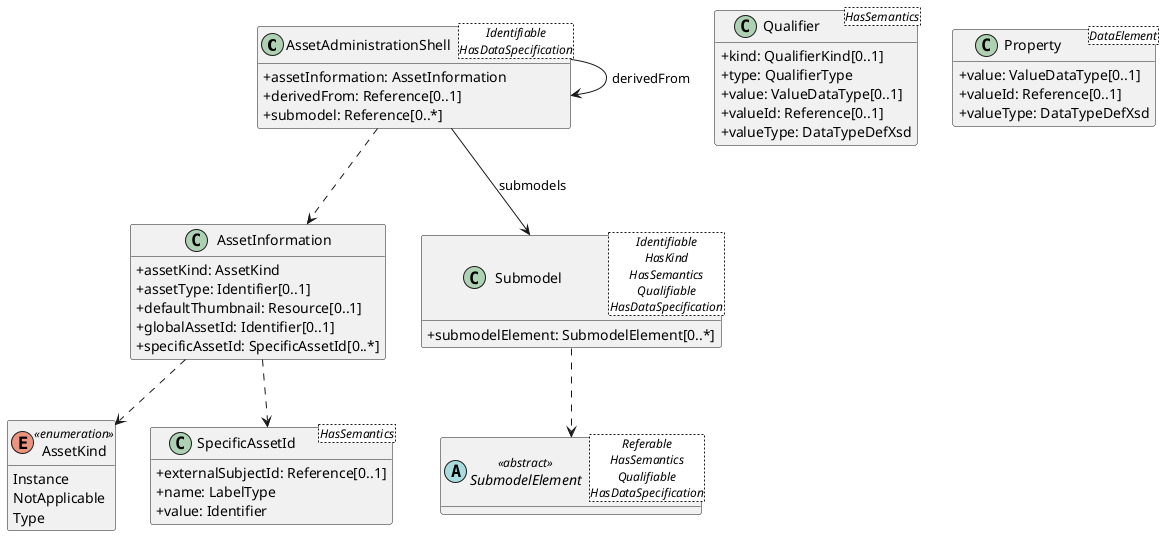 @startuml
skinparam classAttributeIconSize 0
hide methods

class AssetAdministrationShell<Identifiable\nHasDataSpecification> {
  +assetInformation: AssetInformation 
  +derivedFrom: Reference[0..1] 
  +submodel: Reference[0..*] 
}
class AssetInformation {
  +assetKind: AssetKind 
  +assetType: Identifier[0..1] 
  +defaultThumbnail: Resource[0..1] 
  +globalAssetId: Identifier[0..1] 
  +specificAssetId: SpecificAssetId[0..*] 
}
enum AssetKind <<enumeration>> {
  Instance
  NotApplicable
  Type
}
class SpecificAssetId<HasSemantics> {
  +externalSubjectId: Reference[0..1] 
  +name: LabelType 
  +value: Identifier 
}
class Submodel<Identifiable\nHasKind\nHasSemantics\nQualifiable\nHasDataSpecification> {
  +submodelElement: SubmodelElement[0..*] 
}
class Qualifier<HasSemantics> {
  +kind: QualifierKind[0..1] 
  +type: QualifierType 
  +value: ValueDataType[0..1] 
  +valueId: Reference[0..1] 
  +valueType: DataTypeDefXsd 
}
abstract class SubmodelElement<Referable\nHasSemantics\nQualifiable\nHasDataSpecification> <<abstract>> {
}
class Property<DataElement> {
  +value: ValueDataType[0..1] 
  +valueId: Reference[0..1] 
  +valueType: DataTypeDefXsd 
}
AssetAdministrationShell ..> AssetInformation
AssetInformation ..> AssetKind
AssetInformation ..> SpecificAssetId
Submodel ..> SubmodelElement
AssetAdministrationShell --> Submodel : submodels
AssetAdministrationShell --> AssetAdministrationShell : derivedFrom
@enduml